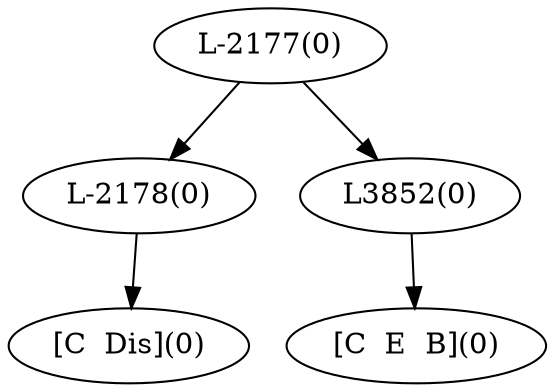 digraph sample{
"L-2178(0)"->"[C  Dis](0)"
"L3852(0)"->"[C  E  B](0)"
"L-2177(0)"->"L-2178(0)"
"L-2177(0)"->"L3852(0)"
{rank = min; "L-2177(0)"}
{rank = same; "L-2178(0)"; "L3852(0)";}
{rank = max; "[C  Dis](0)"; "[C  E  B](0)";}
}